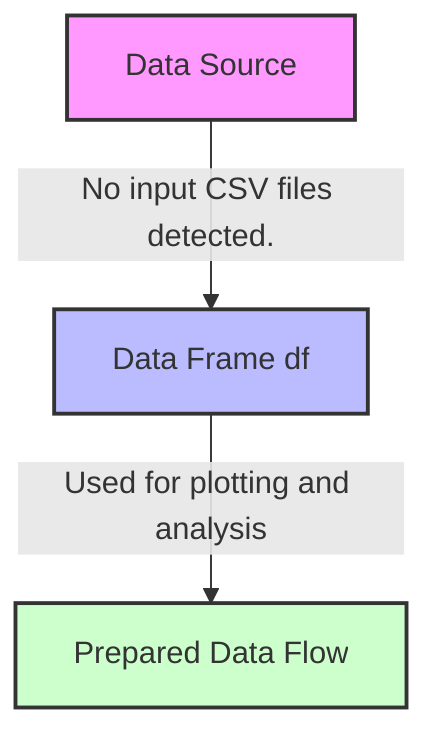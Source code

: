 %% Mermaid flowchart for Jupyter Notebook 3764795

flowchart TD

    %% Data Source Node
    A[Data Source]:::DataSource -->|No input CSV files detected.| B[Data Frame df]:::DataVariable
      
    %% Data Variable Node
    B -->|Used for plotting and analysis| C[Prepared Data Flow]:::DataFlow
    
    %% Styling for the nodes
    classDef DataSource fill:#f9f,stroke:#333,stroke-width:2px;
    classDef DataVariable fill:#bbf,stroke:#333,stroke-width:2px;
    classDef DataFlow fill:#cfc,stroke:#333,stroke-width:2px;